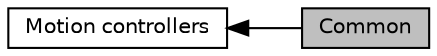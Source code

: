digraph "Common"
{
  bgcolor="transparent";
  edge [fontname="Helvetica",fontsize="10",labelfontname="Helvetica",labelfontsize="10"];
  node [fontname="Helvetica",fontsize="10",shape=box];
  rankdir=LR;
  Node2 [label="Motion controllers",height=0.2,width=0.4,color="black",URL="$group__controllers.html",tooltip=" "];
  Node1 [label="Common",height=0.2,width=0.4,color="black", fillcolor="grey75", style="filled", fontcolor="black",tooltip="Actuators motion speed and position controller."];
  Node2->Node1 [shape=plaintext, dir="back", style="solid"];
}

